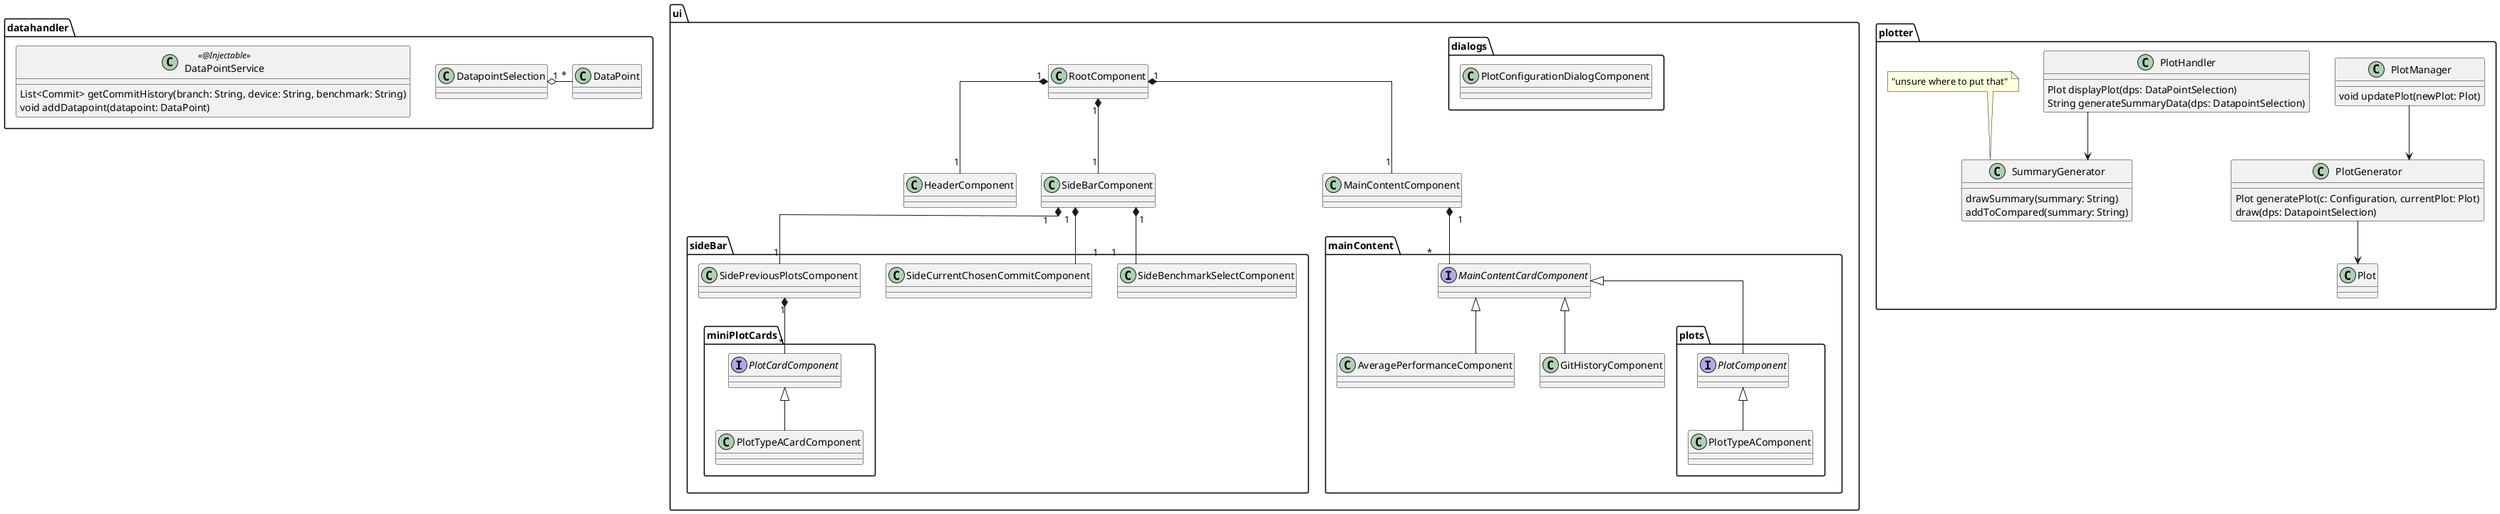 @startuml frontend

skinparam linetype ortho

package ui {
    class RootComponent {
    }

    class HeaderComponent {
    }

    class SideBarComponent {
    }

    class MainContentComponent {
    }

    package sideBar {
        class SideBenchmarkSelectComponent {
        }

        class SideCurrentChosenCommitComponent {
        }

        class SidePreviousPlotsComponent {
        }

        package miniPlotCards {
            interface PlotCardComponent {
            }

            class PlotTypeACardComponent {
            }

            PlotCardComponent <|-- PlotTypeACardComponent
        }

        SidePreviousPlotsComponent "1" *-- "*" PlotCardComponent
    }

    package mainContent {
        interface MainContentCardComponent {
        }

        class AveragePerformanceComponent {
        }

        class GitHistoryComponent {
        }

        package plots {
            interface PlotComponent {
            }

            class PlotTypeAComponent {
            }

            PlotComponent <|-- PlotTypeAComponent
        }

        MainContentCardComponent <|-- AveragePerformanceComponent
        MainContentCardComponent <|-- GitHistoryComponent
        MainContentCardComponent <|-- PlotComponent

    }

    package dialogs {
        class PlotConfigurationDialogComponent {
        }
    }

    RootComponent "1" *-- "1" HeaderComponent
    RootComponent "1" *-- "1" SideBarComponent
    RootComponent "1" *-- "1" MainContentComponent

    SideBarComponent "1" *-- "1" SideBenchmarkSelectComponent
    SideBarComponent "1" *-- "1" SideCurrentChosenCommitComponent
    SideBarComponent "1" *-- "1" SidePreviousPlotsComponent

    MainContentComponent "1" *-- "*" MainContentCardComponent

}

package datahandler {
    class DataPointService <<@Injectable>>{
        List<Commit> getCommitHistory(branch: String, device: String, benchmark: String)
        void addDatapoint(datapoint: DataPoint)
    }

    class DatapointSelection {
    }

    class DataPoint {
    }

    DatapointSelection "1" o- "*" DataPoint
    ' DatapointSelection --> RestHandler
}

package plotter {
    class PlotManager {
        void updatePlot(newPlot: Plot)
    }

    class Plot {

    }

    class PlotHandler {
        Plot displayPlot(dps: DataPointSelection)
        String generateSummaryData(dps: DatapointSelection)
    }

    class PlotGenerator {
        Plot generatePlot(c: Configuration, currentPlot: Plot)
        draw(dps: DatapointSelection)
    }

    class SummaryGenerator {
        drawSummary(summary: String)
        addToCompared(summary: String)
    }
    note top: "unsure where to put that"

    PlotManager --> PlotGenerator
    PlotGenerator --> Plot
    PlotHandler --> SummaryGenerator
}

@enduml
